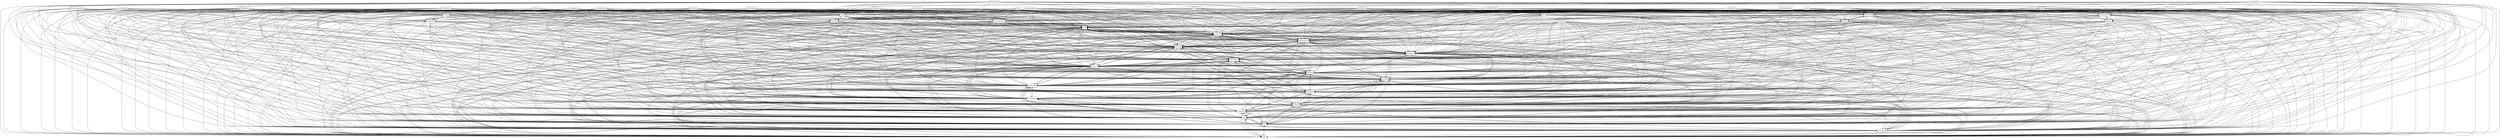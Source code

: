 digraph{
graph [rankdir=TB];
node [shape=box];
edge [arrowhead=normal];
0[label="Pong",]
1[label="Wall",]
2[label="Lane",]
3[label="Pucksupply",]
4[label="Leftpong",]
5[label="Menu",]
6[label="SaveGame",]
7[label="Floorbrickles",]
8[label="CheckPreviousBestScore",]
9[label="BrickPile",]
10[label="PlayBowling",]
11[label="Board",]
12[label="ClassDiagram",]
13[label="Rightpont",]
14[label="Point",]
15[label="Size",]
16[label="Bowling",]
17[label="GameSprite",]
18[label="StationarySprite",]
19[label="Leftbrickles",]
20[label="ListGame",]
21[label="Edge",]
22[label="BowlingPin",]
23[label="PongGameMenu",]
24[label="Brick",]
25[label="BowlingGameMenu",]
26[label="Brickles",]
27[label="Paddle",]
28[label="Gutter",]
29[label="BottomPaddle",]
30[label="UninstallGame",]
31[label="GameMenu",]
32[label="ArcadeGame",]
33[label="SaveScore",]
34[label="Floorpong",]
35[label="EndofAlley",]
36[label="ExitGame",]
37[label="MovableSprite",]
38[label="ScoreBoard",]
39[label="PlayGame",]
40[label="PlayPong",]
41[label="Puck",]
42[label="UseCases",]
43[label="DividingLine",]
44[label="Ceilingbrickles",]
45[label="TopPaddle",]
46[label="Initialization",]
47[label="Ceilingpong",]
48[label="InstallGame",]
49[label="Rightbrickles",]
50[label="Velocity",]
51[label="PlayBrickles",]
52[label="PongBoard",]
53[label="BricklesGameMenu",]
54[label="BowlingBoard",]
55[label="SpritePair",]
56[label="RackofPins",]
57[label="BricklesBoard",]
58[label="Rectangle",]
59[label="BowlingBall",]
60[label="AnimationLoop",]
0->5[label="",]
0->6[label="",]
0->11[label="",]
0->12[label="",]
0->14[label="",]
0->15[label="",]
0->17[label="",]
0->20[label="",]
0->30[label="",]
0->31[label="",]
0->32[label="",]
0->36[label="",]
0->39[label="",]
0->40[label="",]
0->42[label="",]
0->46[label="",]
0->48[label="",]
0->58[label="",]
0->60[label="",]
1->5[label="",]
1->6[label="",]
1->11[label="",]
1->12[label="",]
1->14[label="",]
1->15[label="",]
1->17[label="",]
1->18[label="",]
1->20[label="",]
1->30[label="",]
1->31[label="",]
1->32[label="",]
1->36[label="",]
1->39[label="",]
1->42[label="",]
1->46[label="",]
1->48[label="",]
1->58[label="",]
1->60[label="",]
2->5[label="",]
2->6[label="",]
2->10[label="",]
2->11[label="",]
2->12[label="",]
2->14[label="",]
2->15[label="",]
2->16[label="",]
2->17[label="",]
2->18[label="",]
2->20[label="",]
2->30[label="",]
2->31[label="",]
2->32[label="",]
2->36[label="",]
2->39[label="",]
2->42[label="",]
2->46[label="",]
2->48[label="",]
2->58[label="",]
2->60[label="",]
3->5[label="",]
3->6[label="",]
3->11[label="",]
3->12[label="",]
3->14[label="",]
3->15[label="",]
3->17[label="",]
3->20[label="",]
3->26[label="",]
3->30[label="",]
3->31[label="",]
3->32[label="",]
3->36[label="",]
3->39[label="",]
3->42[label="",]
3->46[label="",]
3->48[label="",]
3->51[label="",]
3->58[label="",]
3->60[label="",]
4->0[label="",]
4->1[label="",]
4->5[label="",]
4->6[label="",]
4->11[label="",]
4->12[label="",]
4->14[label="",]
4->15[label="",]
4->17[label="",]
4->18[label="",]
4->20[label="",]
4->30[label="",]
4->31[label="",]
4->32[label="",]
4->36[label="",]
4->39[label="",]
4->40[label="",]
4->42[label="",]
4->46[label="",]
4->48[label="",]
4->58[label="",]
4->60[label="",]
5->6[label="",]
5->11[label="",]
5->12[label="",]
5->14[label="",]
5->15[label="",]
5->17[label="",]
5->20[label="",]
5->30[label="",]
5->31[label="",]
5->32[label="",]
5->36[label="",]
5->39[label="",]
5->42[label="",]
5->46[label="",]
5->48[label="",]
5->58[label="",]
5->60[label="",]
6->5[label="",]
6->11[label="",]
6->12[label="",]
6->14[label="",]
6->15[label="",]
6->17[label="",]
6->20[label="",]
6->30[label="",]
6->31[label="",]
6->32[label="",]
6->36[label="",]
6->39[label="",]
6->42[label="",]
6->46[label="",]
6->48[label="",]
6->58[label="",]
6->60[label="",]
7->5[label="",]
7->6[label="",]
7->11[label="",]
7->12[label="",]
7->14[label="",]
7->15[label="",]
7->17[label="",]
7->18[label="",]
7->20[label="",]
7->26[label="",]
7->30[label="",]
7->31[label="",]
7->32[label="",]
7->36[label="",]
7->39[label="",]
7->42[label="",]
7->46[label="",]
7->48[label="",]
7->51[label="",]
7->58[label="",]
7->60[label="",]
8->5[label="",]
8->6[label="",]
8->11[label="",]
8->12[label="",]
8->14[label="",]
8->15[label="",]
8->17[label="",]
8->20[label="",]
8->30[label="",]
8->31[label="",]
8->32[label="",]
8->36[label="",]
8->39[label="",]
8->42[label="",]
8->46[label="",]
8->48[label="",]
8->58[label="",]
8->60[label="",]
9->5[label="",]
9->6[label="",]
9->11[label="",]
9->12[label="",]
9->14[label="",]
9->15[label="",]
9->17[label="",]
9->18[label="",]
9->20[label="",]
9->26[label="",]
9->30[label="",]
9->31[label="",]
9->32[label="",]
9->36[label="",]
9->39[label="",]
9->42[label="",]
9->46[label="",]
9->48[label="",]
9->51[label="",]
9->58[label="",]
9->60[label="",]
10->5[label="",]
10->6[label="",]
10->11[label="",]
10->12[label="",]
10->14[label="",]
10->15[label="",]
10->16[label="",]
10->17[label="",]
10->20[label="",]
10->30[label="",]
10->31[label="",]
10->32[label="",]
10->36[label="",]
10->39[label="",]
10->42[label="",]
10->46[label="",]
10->48[label="",]
10->58[label="",]
10->60[label="",]
11->5[label="",]
11->6[label="",]
11->12[label="",]
11->14[label="",]
11->15[label="",]
11->17[label="",]
11->20[label="",]
11->30[label="",]
11->31[label="",]
11->32[label="",]
11->36[label="",]
11->39[label="",]
11->42[label="",]
11->46[label="",]
11->48[label="",]
11->58[label="",]
11->60[label="",]
12->5[label="",]
12->6[label="",]
12->11[label="",]
12->14[label="",]
12->15[label="",]
12->17[label="",]
12->20[label="",]
12->30[label="",]
12->31[label="",]
12->32[label="",]
12->36[label="",]
12->39[label="",]
12->42[label="",]
12->46[label="",]
12->48[label="",]
12->58[label="",]
12->60[label="",]
13->0[label="",]
13->1[label="",]
13->5[label="",]
13->6[label="",]
13->11[label="",]
13->12[label="",]
13->14[label="",]
13->15[label="",]
13->17[label="",]
13->18[label="",]
13->20[label="",]
13->30[label="",]
13->31[label="",]
13->32[label="",]
13->36[label="",]
13->39[label="",]
13->40[label="",]
13->42[label="",]
13->46[label="",]
13->48[label="",]
13->58[label="",]
13->60[label="",]
14->5[label="",]
14->6[label="",]
14->11[label="",]
14->12[label="",]
14->15[label="",]
14->17[label="",]
14->20[label="",]
14->30[label="",]
14->31[label="",]
14->32[label="",]
14->36[label="",]
14->39[label="",]
14->42[label="",]
14->46[label="",]
14->48[label="",]
14->58[label="",]
14->60[label="",]
15->5[label="",]
15->6[label="",]
15->11[label="",]
15->12[label="",]
15->14[label="",]
15->17[label="",]
15->20[label="",]
15->30[label="",]
15->31[label="",]
15->32[label="",]
15->36[label="",]
15->39[label="",]
15->42[label="",]
15->46[label="",]
15->48[label="",]
15->58[label="",]
15->60[label="",]
16->5[label="",]
16->6[label="",]
16->10[label="",]
16->11[label="",]
16->12[label="",]
16->14[label="",]
16->15[label="",]
16->17[label="",]
16->20[label="",]
16->30[label="",]
16->31[label="",]
16->32[label="",]
16->36[label="",]
16->39[label="",]
16->42[label="",]
16->46[label="",]
16->48[label="",]
16->58[label="",]
16->60[label="",]
17->5[label="",]
17->6[label="",]
17->11[label="",]
17->12[label="",]
17->14[label="",]
17->15[label="",]
17->20[label="",]
17->30[label="",]
17->31[label="",]
17->32[label="",]
17->36[label="",]
17->39[label="",]
17->42[label="",]
17->46[label="",]
17->48[label="",]
17->58[label="",]
17->60[label="",]
18->5[label="",]
18->6[label="",]
18->11[label="",]
18->12[label="",]
18->14[label="",]
18->15[label="",]
18->17[label="",]
18->20[label="",]
18->30[label="",]
18->31[label="",]
18->32[label="",]
18->36[label="",]
18->39[label="",]
18->42[label="",]
18->46[label="",]
18->48[label="",]
18->58[label="",]
18->60[label="",]
19->1[label="",]
19->5[label="",]
19->6[label="",]
19->11[label="",]
19->12[label="",]
19->14[label="",]
19->15[label="",]
19->17[label="",]
19->18[label="",]
19->20[label="",]
19->26[label="",]
19->30[label="",]
19->31[label="",]
19->32[label="",]
19->36[label="",]
19->39[label="",]
19->42[label="",]
19->46[label="",]
19->48[label="",]
19->51[label="",]
19->58[label="",]
19->60[label="",]
20->5[label="",]
20->6[label="",]
20->11[label="",]
20->12[label="",]
20->14[label="",]
20->15[label="",]
20->17[label="",]
20->30[label="",]
20->31[label="",]
20->32[label="",]
20->36[label="",]
20->39[label="",]
20->42[label="",]
20->46[label="",]
20->48[label="",]
20->58[label="",]
20->60[label="",]
21->5[label="",]
21->6[label="",]
21->10[label="",]
21->11[label="",]
21->12[label="",]
21->14[label="",]
21->15[label="",]
21->16[label="",]
21->17[label="",]
21->18[label="",]
21->20[label="",]
21->30[label="",]
21->31[label="",]
21->32[label="",]
21->36[label="",]
21->39[label="",]
21->42[label="",]
21->46[label="",]
21->48[label="",]
21->58[label="",]
21->60[label="",]
22->5[label="",]
22->6[label="",]
22->10[label="",]
22->11[label="",]
22->12[label="",]
22->14[label="",]
22->15[label="",]
22->16[label="",]
22->17[label="",]
22->20[label="",]
22->30[label="",]
22->31[label="",]
22->32[label="",]
22->36[label="",]
22->37[label="",]
22->39[label="",]
22->42[label="",]
22->46[label="",]
22->48[label="",]
22->50[label="",]
22->58[label="",]
22->60[label="",]
23->0[label="",]
23->5[label="",]
23->6[label="",]
23->11[label="",]
23->12[label="",]
23->14[label="",]
23->15[label="",]
23->17[label="",]
23->20[label="",]
23->30[label="",]
23->31[label="",]
23->32[label="",]
23->36[label="",]
23->39[label="",]
23->40[label="",]
23->42[label="",]
23->46[label="",]
23->48[label="",]
23->58[label="",]
23->60[label="",]
24->5[label="",]
24->6[label="",]
24->11[label="",]
24->12[label="",]
24->14[label="",]
24->15[label="",]
24->17[label="",]
24->18[label="",]
24->20[label="",]
24->26[label="",]
24->30[label="",]
24->31[label="",]
24->32[label="",]
24->36[label="",]
24->39[label="",]
24->42[label="",]
24->46[label="",]
24->48[label="",]
24->51[label="",]
24->58[label="",]
24->60[label="",]
25->5[label="",]
25->6[label="",]
25->10[label="",]
25->11[label="",]
25->12[label="",]
25->14[label="",]
25->15[label="",]
25->16[label="",]
25->17[label="",]
25->20[label="",]
25->30[label="",]
25->31[label="",]
25->32[label="",]
25->36[label="",]
25->39[label="",]
25->42[label="",]
25->46[label="",]
25->48[label="",]
25->58[label="",]
25->60[label="",]
26->5[label="",]
26->6[label="",]
26->11[label="",]
26->12[label="",]
26->14[label="",]
26->15[label="",]
26->17[label="",]
26->20[label="",]
26->30[label="",]
26->31[label="",]
26->32[label="",]
26->36[label="",]
26->39[label="",]
26->42[label="",]
26->46[label="",]
26->48[label="",]
26->51[label="",]
26->58[label="",]
26->60[label="",]
27->0[label="",]
27->5[label="",]
27->6[label="",]
27->11[label="",]
27->12[label="",]
27->14[label="",]
27->15[label="",]
27->17[label="",]
27->20[label="",]
27->30[label="",]
27->31[label="",]
27->32[label="",]
27->36[label="",]
27->37[label="",]
27->39[label="",]
27->40[label="",]
27->42[label="",]
27->46[label="",]
27->48[label="",]
27->50[label="",]
27->58[label="",]
27->60[label="",]
28->5[label="",]
28->6[label="",]
28->10[label="",]
28->11[label="",]
28->12[label="",]
28->14[label="",]
28->15[label="",]
28->16[label="",]
28->17[label="",]
28->18[label="",]
28->20[label="",]
28->30[label="",]
28->31[label="",]
28->32[label="",]
28->36[label="",]
28->39[label="",]
28->42[label="",]
28->46[label="",]
28->48[label="",]
28->58[label="",]
28->60[label="",]
29->0[label="",]
29->5[label="",]
29->6[label="",]
29->11[label="",]
29->12[label="",]
29->14[label="",]
29->15[label="",]
29->17[label="",]
29->20[label="",]
29->27[label="",]
29->30[label="",]
29->31[label="",]
29->32[label="",]
29->36[label="",]
29->37[label="",]
29->39[label="",]
29->40[label="",]
29->42[label="",]
29->46[label="",]
29->48[label="",]
29->50[label="",]
29->58[label="",]
29->60[label="",]
30->5[label="",]
30->6[label="",]
30->11[label="",]
30->12[label="",]
30->14[label="",]
30->15[label="",]
30->17[label="",]
30->20[label="",]
30->31[label="",]
30->32[label="",]
30->36[label="",]
30->39[label="",]
30->42[label="",]
30->46[label="",]
30->48[label="",]
30->58[label="",]
30->60[label="",]
31->5[label="",]
31->6[label="",]
31->11[label="",]
31->12[label="",]
31->14[label="",]
31->15[label="",]
31->17[label="",]
31->20[label="",]
31->30[label="",]
31->32[label="",]
31->36[label="",]
31->39[label="",]
31->42[label="",]
31->46[label="",]
31->48[label="",]
31->58[label="",]
31->60[label="",]
32->5[label="",]
32->6[label="",]
32->11[label="",]
32->12[label="",]
32->14[label="",]
32->15[label="",]
32->17[label="",]
32->20[label="",]
32->30[label="",]
32->31[label="",]
32->36[label="",]
32->39[label="",]
32->42[label="",]
32->46[label="",]
32->48[label="",]
32->58[label="",]
32->60[label="",]
33->5[label="",]
33->6[label="",]
33->11[label="",]
33->12[label="",]
33->14[label="",]
33->15[label="",]
33->17[label="",]
33->20[label="",]
33->30[label="",]
33->31[label="",]
33->32[label="",]
33->36[label="",]
33->39[label="",]
33->42[label="",]
33->46[label="",]
33->48[label="",]
33->58[label="",]
33->60[label="",]
34->0[label="",]
34->5[label="",]
34->6[label="",]
34->11[label="",]
34->12[label="",]
34->14[label="",]
34->15[label="",]
34->17[label="",]
34->18[label="",]
34->20[label="",]
34->30[label="",]
34->31[label="",]
34->32[label="",]
34->36[label="",]
34->39[label="",]
34->40[label="",]
34->42[label="",]
34->46[label="",]
34->48[label="",]
34->58[label="",]
34->60[label="",]
35->5[label="",]
35->6[label="",]
35->10[label="",]
35->11[label="",]
35->12[label="",]
35->14[label="",]
35->15[label="",]
35->16[label="",]
35->17[label="",]
35->18[label="",]
35->20[label="",]
35->30[label="",]
35->31[label="",]
35->32[label="",]
35->36[label="",]
35->39[label="",]
35->42[label="",]
35->46[label="",]
35->48[label="",]
35->58[label="",]
35->60[label="",]
36->5[label="",]
36->6[label="",]
36->11[label="",]
36->12[label="",]
36->14[label="",]
36->15[label="",]
36->17[label="",]
36->20[label="",]
36->30[label="",]
36->31[label="",]
36->32[label="",]
36->39[label="",]
36->42[label="",]
36->46[label="",]
36->48[label="",]
36->58[label="",]
36->60[label="",]
37->5[label="",]
37->6[label="",]
37->11[label="",]
37->12[label="",]
37->14[label="",]
37->15[label="",]
37->17[label="",]
37->20[label="",]
37->30[label="",]
37->31[label="",]
37->32[label="",]
37->36[label="",]
37->39[label="",]
37->42[label="",]
37->46[label="",]
37->48[label="",]
37->50[label="",]
37->58[label="",]
37->60[label="",]
38->0[label="",]
38->5[label="",]
38->6[label="",]
38->11[label="",]
38->12[label="",]
38->14[label="",]
38->15[label="",]
38->17[label="",]
38->18[label="",]
38->20[label="",]
38->30[label="",]
38->31[label="",]
38->32[label="",]
38->36[label="",]
38->39[label="",]
38->40[label="",]
38->42[label="",]
38->46[label="",]
38->48[label="",]
38->58[label="",]
38->60[label="",]
39->5[label="",]
39->6[label="",]
39->11[label="",]
39->12[label="",]
39->14[label="",]
39->15[label="",]
39->17[label="",]
39->20[label="",]
39->30[label="",]
39->31[label="",]
39->32[label="",]
39->36[label="",]
39->42[label="",]
39->46[label="",]
39->48[label="",]
39->58[label="",]
39->60[label="",]
40->0[label="",]
40->5[label="",]
40->6[label="",]
40->11[label="",]
40->12[label="",]
40->14[label="",]
40->15[label="",]
40->17[label="",]
40->20[label="",]
40->30[label="",]
40->31[label="",]
40->32[label="",]
40->36[label="",]
40->39[label="",]
40->42[label="",]
40->46[label="",]
40->48[label="",]
40->58[label="",]
40->60[label="",]
41->5[label="",]
41->6[label="",]
41->11[label="",]
41->12[label="",]
41->14[label="",]
41->15[label="",]
41->17[label="",]
41->20[label="",]
41->30[label="",]
41->31[label="",]
41->32[label="",]
41->36[label="",]
41->37[label="",]
41->39[label="",]
41->42[label="",]
41->46[label="",]
41->48[label="",]
41->50[label="",]
41->58[label="",]
41->60[label="",]
42->5[label="",]
42->6[label="",]
42->11[label="",]
42->12[label="",]
42->14[label="",]
42->15[label="",]
42->17[label="",]
42->20[label="",]
42->30[label="",]
42->31[label="",]
42->32[label="",]
42->36[label="",]
42->39[label="",]
42->46[label="",]
42->48[label="",]
42->58[label="",]
42->60[label="",]
43->0[label="",]
43->5[label="",]
43->6[label="",]
43->11[label="",]
43->12[label="",]
43->14[label="",]
43->15[label="",]
43->17[label="",]
43->18[label="",]
43->20[label="",]
43->30[label="",]
43->31[label="",]
43->32[label="",]
43->36[label="",]
43->39[label="",]
43->40[label="",]
43->42[label="",]
43->46[label="",]
43->48[label="",]
43->58[label="",]
43->60[label="",]
44->5[label="",]
44->6[label="",]
44->11[label="",]
44->12[label="",]
44->14[label="",]
44->15[label="",]
44->17[label="",]
44->18[label="",]
44->20[label="",]
44->26[label="",]
44->30[label="",]
44->31[label="",]
44->32[label="",]
44->36[label="",]
44->39[label="",]
44->42[label="",]
44->46[label="",]
44->48[label="",]
44->51[label="",]
44->58[label="",]
44->60[label="",]
45->0[label="",]
45->5[label="",]
45->6[label="",]
45->11[label="",]
45->12[label="",]
45->14[label="",]
45->15[label="",]
45->17[label="",]
45->20[label="",]
45->27[label="",]
45->30[label="",]
45->31[label="",]
45->32[label="",]
45->36[label="",]
45->37[label="",]
45->39[label="",]
45->40[label="",]
45->42[label="",]
45->46[label="",]
45->48[label="",]
45->50[label="",]
45->58[label="",]
45->60[label="",]
46->5[label="",]
46->6[label="",]
46->11[label="",]
46->12[label="",]
46->14[label="",]
46->15[label="",]
46->17[label="",]
46->20[label="",]
46->30[label="",]
46->31[label="",]
46->32[label="",]
46->36[label="",]
46->39[label="",]
46->42[label="",]
46->48[label="",]
46->58[label="",]
46->60[label="",]
47->0[label="",]
47->5[label="",]
47->6[label="",]
47->11[label="",]
47->12[label="",]
47->14[label="",]
47->15[label="",]
47->17[label="",]
47->18[label="",]
47->20[label="",]
47->30[label="",]
47->31[label="",]
47->32[label="",]
47->36[label="",]
47->39[label="",]
47->40[label="",]
47->42[label="",]
47->46[label="",]
47->48[label="",]
47->58[label="",]
47->60[label="",]
48->5[label="",]
48->6[label="",]
48->11[label="",]
48->12[label="",]
48->14[label="",]
48->15[label="",]
48->17[label="",]
48->20[label="",]
48->30[label="",]
48->31[label="",]
48->32[label="",]
48->36[label="",]
48->39[label="",]
48->42[label="",]
48->46[label="",]
48->58[label="",]
48->60[label="",]
49->1[label="",]
49->5[label="",]
49->6[label="",]
49->11[label="",]
49->12[label="",]
49->14[label="",]
49->15[label="",]
49->17[label="",]
49->18[label="",]
49->20[label="",]
49->26[label="",]
49->30[label="",]
49->31[label="",]
49->32[label="",]
49->36[label="",]
49->39[label="",]
49->42[label="",]
49->46[label="",]
49->48[label="",]
49->51[label="",]
49->58[label="",]
49->60[label="",]
50->5[label="",]
50->6[label="",]
50->11[label="",]
50->12[label="",]
50->14[label="",]
50->15[label="",]
50->17[label="",]
50->20[label="",]
50->30[label="",]
50->31[label="",]
50->32[label="",]
50->36[label="",]
50->37[label="",]
50->39[label="",]
50->42[label="",]
50->46[label="",]
50->48[label="",]
50->58[label="",]
50->60[label="",]
51->5[label="",]
51->6[label="",]
51->11[label="",]
51->12[label="",]
51->14[label="",]
51->15[label="",]
51->17[label="",]
51->20[label="",]
51->26[label="",]
51->30[label="",]
51->31[label="",]
51->32[label="",]
51->36[label="",]
51->39[label="",]
51->42[label="",]
51->46[label="",]
51->48[label="",]
51->58[label="",]
51->60[label="",]
52->0[label="",]
52->5[label="",]
52->6[label="",]
52->11[label="",]
52->12[label="",]
52->14[label="",]
52->15[label="",]
52->17[label="",]
52->20[label="",]
52->30[label="",]
52->31[label="",]
52->32[label="",]
52->36[label="",]
52->39[label="",]
52->40[label="",]
52->42[label="",]
52->46[label="",]
52->48[label="",]
52->58[label="",]
52->60[label="",]
53->5[label="",]
53->6[label="",]
53->11[label="",]
53->12[label="",]
53->14[label="",]
53->15[label="",]
53->17[label="",]
53->20[label="",]
53->26[label="",]
53->30[label="",]
53->31[label="",]
53->32[label="",]
53->36[label="",]
53->39[label="",]
53->42[label="",]
53->46[label="",]
53->48[label="",]
53->51[label="",]
53->58[label="",]
53->60[label="",]
54->5[label="",]
54->6[label="",]
54->10[label="",]
54->11[label="",]
54->12[label="",]
54->14[label="",]
54->15[label="",]
54->16[label="",]
54->17[label="",]
54->20[label="",]
54->30[label="",]
54->31[label="",]
54->32[label="",]
54->36[label="",]
54->39[label="",]
54->42[label="",]
54->46[label="",]
54->48[label="",]
54->58[label="",]
54->60[label="",]
55->5[label="",]
55->6[label="",]
55->11[label="",]
55->12[label="",]
55->14[label="",]
55->15[label="",]
55->17[label="",]
55->20[label="",]
55->30[label="",]
55->31[label="",]
55->32[label="",]
55->36[label="",]
55->39[label="",]
55->42[label="",]
55->46[label="",]
55->48[label="",]
55->58[label="",]
55->60[label="",]
56->5[label="",]
56->6[label="",]
56->10[label="",]
56->11[label="",]
56->12[label="",]
56->14[label="",]
56->15[label="",]
56->16[label="",]
56->17[label="",]
56->18[label="",]
56->20[label="",]
56->30[label="",]
56->31[label="",]
56->32[label="",]
56->36[label="",]
56->39[label="",]
56->42[label="",]
56->46[label="",]
56->48[label="",]
56->58[label="",]
56->60[label="",]
57->5[label="",]
57->6[label="",]
57->11[label="",]
57->12[label="",]
57->14[label="",]
57->15[label="",]
57->17[label="",]
57->20[label="",]
57->26[label="",]
57->30[label="",]
57->31[label="",]
57->32[label="",]
57->36[label="",]
57->39[label="",]
57->42[label="",]
57->46[label="",]
57->48[label="",]
57->51[label="",]
57->58[label="",]
57->60[label="",]
58->5[label="",]
58->6[label="",]
58->11[label="",]
58->12[label="",]
58->14[label="",]
58->15[label="",]
58->17[label="",]
58->20[label="",]
58->30[label="",]
58->31[label="",]
58->32[label="",]
58->36[label="",]
58->39[label="",]
58->42[label="",]
58->46[label="",]
58->48[label="",]
58->60[label="",]
59->5[label="",]
59->6[label="",]
59->10[label="",]
59->11[label="",]
59->12[label="",]
59->14[label="",]
59->15[label="",]
59->16[label="",]
59->17[label="",]
59->20[label="",]
59->30[label="",]
59->31[label="",]
59->32[label="",]
59->36[label="",]
59->37[label="",]
59->39[label="",]
59->42[label="",]
59->46[label="",]
59->48[label="",]
59->50[label="",]
59->58[label="",]
59->60[label="",]
60->5[label="",]
60->6[label="",]
60->11[label="",]
60->12[label="",]
60->14[label="",]
60->15[label="",]
60->17[label="",]
60->20[label="",]
60->30[label="",]
60->31[label="",]
60->32[label="",]
60->36[label="",]
60->39[label="",]
60->42[label="",]
60->46[label="",]
60->48[label="",]
60->58[label="",]
}
